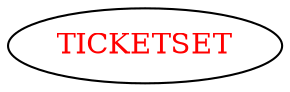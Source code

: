 digraph dependencyGraph {
 concentrate=true;
 ranksep="2.0";
 rankdir="LR"; 
 splines="ortho";
"TICKETSET" [fontcolor="red"];
}